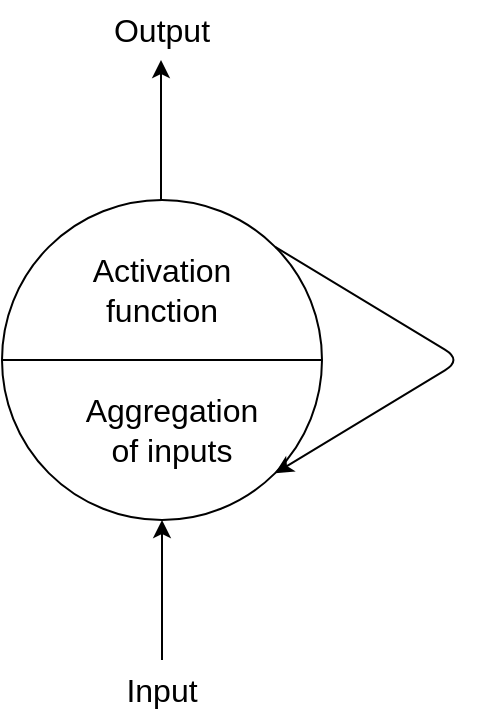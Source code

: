<mxfile version="11.2.2" type="device" pages="1"><diagram id="xyB1GzGYq0xz1MYnj_dJ" name="Page-1"><mxGraphModel dx="1189" dy="914" grid="1" gridSize="10" guides="1" tooltips="1" connect="1" arrows="1" fold="1" page="1" pageScale="1" pageWidth="827" pageHeight="1169" math="0" shadow="0"><root><mxCell id="0"/><mxCell id="1" parent="0"/><mxCell id="Gx3YUInXmSdYlfEn-x9Z-1" value="" style="ellipse;whiteSpace=wrap;html=1;aspect=fixed;" vertex="1" parent="1"><mxGeometry x="450" y="250" width="160" height="160" as="geometry"/></mxCell><mxCell id="Gx3YUInXmSdYlfEn-x9Z-2" value="" style="endArrow=none;html=1;exitX=0;exitY=0.5;exitDx=0;exitDy=0;entryX=1;entryY=0.5;entryDx=0;entryDy=0;" edge="1" parent="1" source="Gx3YUInXmSdYlfEn-x9Z-1" target="Gx3YUInXmSdYlfEn-x9Z-1"><mxGeometry width="50" height="50" relative="1" as="geometry"><mxPoint x="530" y="470" as="sourcePoint"/><mxPoint x="580" y="420" as="targetPoint"/></mxGeometry></mxCell><mxCell id="Gx3YUInXmSdYlfEn-x9Z-3" value="" style="endArrow=classic;html=1;entryX=0.5;entryY=1;entryDx=0;entryDy=0;" edge="1" parent="1" target="Gx3YUInXmSdYlfEn-x9Z-1"><mxGeometry width="50" height="50" relative="1" as="geometry"><mxPoint x="530" y="480" as="sourcePoint"/><mxPoint x="560" y="450" as="targetPoint"/></mxGeometry></mxCell><mxCell id="Gx3YUInXmSdYlfEn-x9Z-4" value="" style="endArrow=classic;html=1;entryX=0.5;entryY=1;entryDx=0;entryDy=0;" edge="1" parent="1"><mxGeometry width="50" height="50" relative="1" as="geometry"><mxPoint x="529.5" y="250" as="sourcePoint"/><mxPoint x="529.5" y="180" as="targetPoint"/></mxGeometry></mxCell><mxCell id="Gx3YUInXmSdYlfEn-x9Z-5" value="&lt;font style=&quot;font-size: 16px&quot;&gt;Aggregation&lt;br&gt;of inputs&lt;/font&gt;" style="text;html=1;strokeColor=none;fillColor=none;align=center;verticalAlign=middle;whiteSpace=wrap;rounded=0;" vertex="1" parent="1"><mxGeometry x="490" y="350" width="90" height="30" as="geometry"/></mxCell><mxCell id="Gx3YUInXmSdYlfEn-x9Z-6" value="&lt;font style=&quot;font-size: 16px&quot;&gt;Activation&lt;br&gt;function&lt;/font&gt;" style="text;html=1;strokeColor=none;fillColor=none;align=center;verticalAlign=middle;whiteSpace=wrap;rounded=0;" vertex="1" parent="1"><mxGeometry x="450" y="280" width="160" height="30" as="geometry"/></mxCell><mxCell id="Gx3YUInXmSdYlfEn-x9Z-7" value="&lt;span style=&quot;font-size: 16px&quot;&gt;Input&lt;/span&gt;" style="text;html=1;strokeColor=none;fillColor=none;align=center;verticalAlign=middle;whiteSpace=wrap;rounded=0;" vertex="1" parent="1"><mxGeometry x="485" y="480" width="90" height="30" as="geometry"/></mxCell><mxCell id="Gx3YUInXmSdYlfEn-x9Z-8" value="&lt;span style=&quot;font-size: 16px&quot;&gt;Output&lt;br&gt;&lt;/span&gt;" style="text;html=1;strokeColor=none;fillColor=none;align=center;verticalAlign=middle;whiteSpace=wrap;rounded=0;" vertex="1" parent="1"><mxGeometry x="485" y="150" width="90" height="30" as="geometry"/></mxCell><mxCell id="Gx3YUInXmSdYlfEn-x9Z-9" value="" style="endArrow=classic;html=1;exitX=1;exitY=0;exitDx=0;exitDy=0;entryX=1;entryY=1;entryDx=0;entryDy=0;" edge="1" parent="1" source="Gx3YUInXmSdYlfEn-x9Z-1" target="Gx3YUInXmSdYlfEn-x9Z-1"><mxGeometry width="50" height="50" relative="1" as="geometry"><mxPoint x="640" y="300" as="sourcePoint"/><mxPoint x="690" y="250" as="targetPoint"/><Array as="points"><mxPoint x="680" y="330"/></Array></mxGeometry></mxCell></root></mxGraphModel></diagram></mxfile>